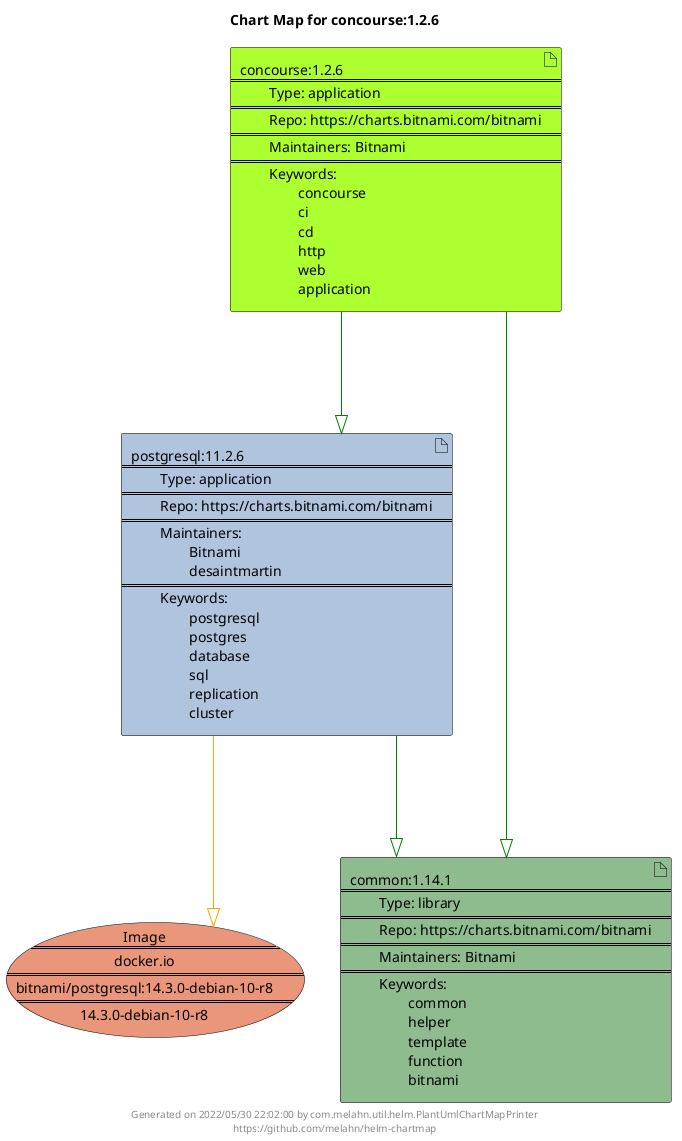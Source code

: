 @startuml
skinparam linetype ortho
skinparam backgroundColor white
skinparam usecaseBorderColor black
skinparam usecaseArrowColor LightSlateGray
skinparam artifactBorderColor black
skinparam artifactArrowColor LightSlateGray

title Chart Map for concourse:1.2.6

'There are 3 referenced Helm Charts
artifact "concourse:1.2.6\n====\n\tType: application\n====\n\tRepo: https://charts.bitnami.com/bitnami\n====\n\tMaintainers: Bitnami\n====\n\tKeywords: \n\t\tconcourse\n\t\tci\n\t\tcd\n\t\thttp\n\t\tweb\n\t\tapplication" as concourse_1_2_6 #GreenYellow
artifact "postgresql:11.2.6\n====\n\tType: application\n====\n\tRepo: https://charts.bitnami.com/bitnami\n====\n\tMaintainers: \n\t\tBitnami\n\t\tdesaintmartin\n====\n\tKeywords: \n\t\tpostgresql\n\t\tpostgres\n\t\tdatabase\n\t\tsql\n\t\treplication\n\t\tcluster" as postgresql_11_2_6 #LightSteelBlue
artifact "common:1.14.1\n====\n\tType: library\n====\n\tRepo: https://charts.bitnami.com/bitnami\n====\n\tMaintainers: Bitnami\n====\n\tKeywords: \n\t\tcommon\n\t\thelper\n\t\ttemplate\n\t\tfunction\n\t\tbitnami" as common_1_14_1 #DarkSeaGreen

'There is one referenced Docker Image
usecase "Image\n====\ndocker.io\n====\nbitnami/postgresql:14.3.0-debian-10-r8\n====\n14.3.0-debian-10-r8" as docker_io_bitnami_postgresql_14_3_0_debian_10_r8 #DarkSalmon

'Chart Dependencies
concourse_1_2_6--[#green]-|>common_1_14_1
concourse_1_2_6--[#green]-|>postgresql_11_2_6
postgresql_11_2_6--[#green]-|>common_1_14_1
postgresql_11_2_6--[#orange]-|>docker_io_bitnami_postgresql_14_3_0_debian_10_r8

center footer Generated on 2022/05/30 22:02:00 by com.melahn.util.helm.PlantUmlChartMapPrinter\nhttps://github.com/melahn/helm-chartmap
@enduml
